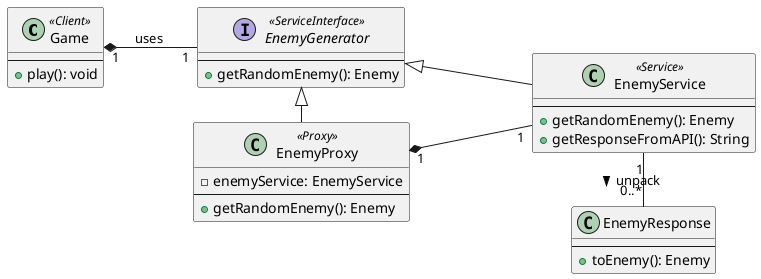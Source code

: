 @startuml

left to right direction

class Game <<Client>> {
    --
    + play(): void
}

class EnemyResponse {
    --
    + toEnemy(): Enemy
}

interface EnemyGenerator <<ServiceInterface>> {
    --
    + getRandomEnemy(): Enemy
}
class EnemyService <<Service>> {
    --
    + getRandomEnemy(): Enemy
    + getResponseFromAPI(): String
}

class EnemyProxy <<Proxy>> {
    - enemyService: EnemyService
    --
    + getRandomEnemy(): Enemy
}

Game "1" *-- "1" EnemyGenerator : uses
EnemyGenerator <|- EnemyProxy
EnemyGenerator <|- EnemyService 
EnemyProxy "1" *--- "1" EnemyService 
EnemyService "1" - "0..*" EnemyResponse : > unpack

@enduml